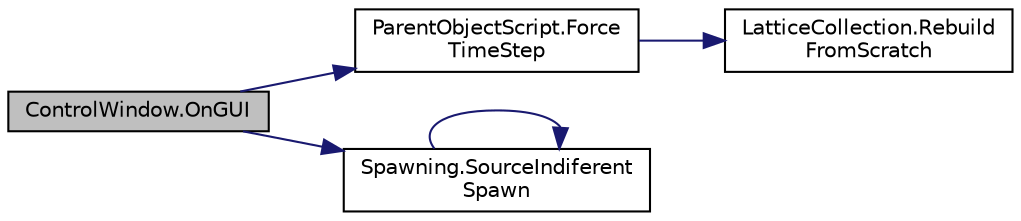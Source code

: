 digraph "ControlWindow.OnGUI"
{
 // LATEX_PDF_SIZE
  edge [fontname="Helvetica",fontsize="10",labelfontname="Helvetica",labelfontsize="10"];
  node [fontname="Helvetica",fontsize="10",shape=record];
  rankdir="LR";
  Node1 [label="ControlWindow.OnGUI",height=0.2,width=0.4,color="black", fillcolor="grey75", style="filled", fontcolor="black",tooltip=" "];
  Node1 -> Node2 [color="midnightblue",fontsize="10",style="solid",fontname="Helvetica"];
  Node2 [label="ParentObjectScript.Force\lTimeStep",height=0.2,width=0.4,color="black", fillcolor="white", style="filled",URL="$class_parent_object_script.html#ae39b25c3ae0a8bbfabae1e74654df562",tooltip=" "];
  Node2 -> Node3 [color="midnightblue",fontsize="10",style="solid",fontname="Helvetica"];
  Node3 [label="LatticeCollection.Rebuild\lFromScratch",height=0.2,width=0.4,color="black", fillcolor="white", style="filled",URL="$class_lattice_collection.html#a33f2c72139145b522070e34e24e9bd98",tooltip=" "];
  Node1 -> Node4 [color="midnightblue",fontsize="10",style="solid",fontname="Helvetica"];
  Node4 [label="Spawning.SourceIndiferent\lSpawn",height=0.2,width=0.4,color="black", fillcolor="white", style="filled",URL="$class_spawning.html#a57fcfbd13e012327a852a78ef7ced12f",tooltip=" "];
  Node4 -> Node4 [color="midnightblue",fontsize="10",style="solid",fontname="Helvetica"];
}

